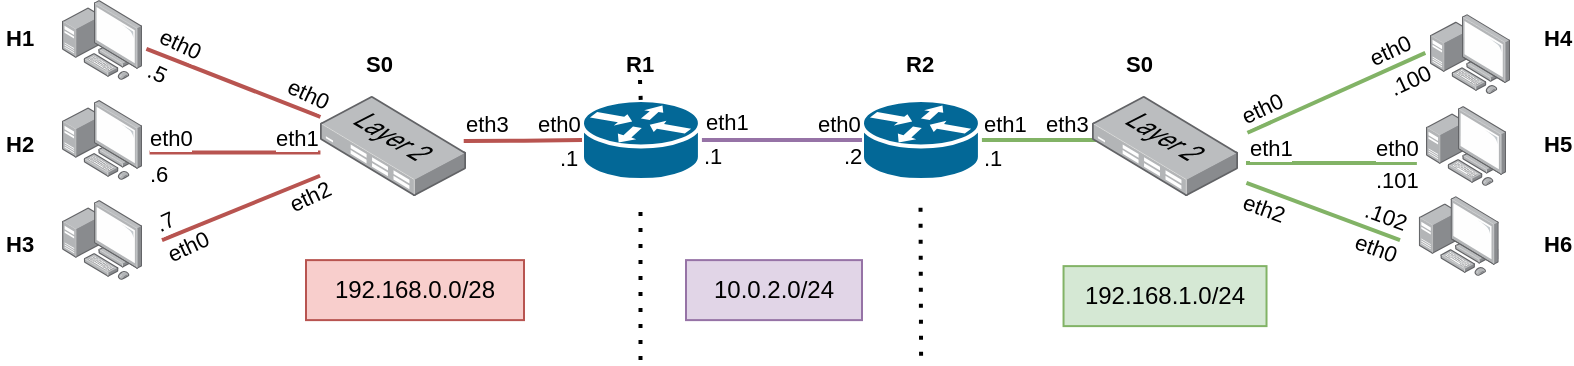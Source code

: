 <mxfile version="24.2.3" type="device">
  <diagram name="Page-1" id="A1CM_3t9hdH3dECePg_6">
    <mxGraphModel dx="801" dy="661" grid="1" gridSize="10" guides="1" tooltips="1" connect="1" arrows="1" fold="1" page="1" pageScale="1" pageWidth="850" pageHeight="1100" math="0" shadow="0">
      <root>
        <mxCell id="0" />
        <mxCell id="1" parent="0" />
        <mxCell id="96aV62wzJsLJVUjWpJuw-19" style="edgeStyle=orthogonalEdgeStyle;rounded=0;orthogonalLoop=1;jettySize=auto;html=1;endArrow=none;endFill=0;strokeWidth=2;fillColor=#d5e8d4;strokeColor=#82b366;" edge="1" parent="1" source="96aV62wzJsLJVUjWpJuw-12">
          <mxGeometry relative="1" as="geometry">
            <mxPoint x="641" y="100.06" as="targetPoint" />
          </mxGeometry>
        </mxCell>
        <mxCell id="96aV62wzJsLJVUjWpJuw-12" value="" style="shape=mxgraph.cisco.routers.router;html=1;pointerEvents=1;dashed=0;fillColor=#036897;strokeColor=#ffffff;strokeWidth=2;verticalLabelPosition=bottom;verticalAlign=top;align=center;outlineConnect=0;" vertex="1" parent="1">
          <mxGeometry x="471" y="79.97" width="58.96" height="40.06" as="geometry" />
        </mxCell>
        <mxCell id="96aV62wzJsLJVUjWpJuw-18" value="" style="edgeStyle=orthogonalEdgeStyle;rounded=0;orthogonalLoop=1;jettySize=auto;html=1;endArrow=none;endFill=0;strokeWidth=2;fillColor=#e1d5e7;strokeColor=#9673a6;" edge="1" parent="1" source="96aV62wzJsLJVUjWpJuw-15" target="96aV62wzJsLJVUjWpJuw-12">
          <mxGeometry relative="1" as="geometry" />
        </mxCell>
        <mxCell id="96aV62wzJsLJVUjWpJuw-15" value="" style="shape=mxgraph.cisco.routers.router;html=1;pointerEvents=1;dashed=0;fillColor=#036897;strokeColor=#ffffff;strokeWidth=2;verticalLabelPosition=bottom;verticalAlign=top;align=center;outlineConnect=0;" vertex="1" parent="1">
          <mxGeometry x="331" y="79.97" width="58.96" height="40.06" as="geometry" />
        </mxCell>
        <mxCell id="96aV62wzJsLJVUjWpJuw-20" style="edgeStyle=orthogonalEdgeStyle;rounded=0;orthogonalLoop=1;jettySize=auto;html=1;endArrow=none;endFill=0;strokeWidth=2;exitX=0.984;exitY=0.449;exitDx=0;exitDy=0;exitPerimeter=0;fillColor=#f8cecc;strokeColor=#b85450;" edge="1" parent="1" source="96aV62wzJsLJVUjWpJuw-17" target="96aV62wzJsLJVUjWpJuw-15">
          <mxGeometry relative="1" as="geometry">
            <mxPoint x="281" y="100.06" as="sourcePoint" />
          </mxGeometry>
        </mxCell>
        <mxCell id="96aV62wzJsLJVUjWpJuw-17" value="" style="image;points=[];aspect=fixed;html=1;align=center;shadow=0;dashed=0;image=img/lib/allied_telesis/switch/Switch_24_port_L2.svg;" vertex="1" parent="1">
          <mxGeometry x="200" y="77.97" width="73.03" height="50.06" as="geometry" />
        </mxCell>
        <mxCell id="96aV62wzJsLJVUjWpJuw-21" value="" style="image;points=[];aspect=fixed;html=1;align=center;shadow=0;dashed=0;image=img/lib/allied_telesis/computer_and_terminals/Personal_Computer_with_Server.svg;" vertex="1" parent="1">
          <mxGeometry x="71" y="30.0" width="40" height="40" as="geometry" />
        </mxCell>
        <mxCell id="96aV62wzJsLJVUjWpJuw-22" value="" style="image;points=[];aspect=fixed;html=1;align=center;shadow=0;dashed=0;image=img/lib/allied_telesis/computer_and_terminals/Personal_Computer_with_Server.svg;" vertex="1" parent="1">
          <mxGeometry x="71" y="79.94" width="40.06" height="40.06" as="geometry" />
        </mxCell>
        <mxCell id="96aV62wzJsLJVUjWpJuw-23" value="" style="image;points=[];aspect=fixed;html=1;align=center;shadow=0;dashed=0;image=img/lib/allied_telesis/computer_and_terminals/Personal_Computer_with_Server.svg;" vertex="1" parent="1">
          <mxGeometry x="71.06" y="130.0" width="40" height="40" as="geometry" />
        </mxCell>
        <mxCell id="96aV62wzJsLJVUjWpJuw-27" value="" style="image;points=[];aspect=fixed;html=1;align=center;shadow=0;dashed=0;image=img/lib/allied_telesis/switch/Switch_24_port_L2.svg;" vertex="1" parent="1">
          <mxGeometry x="586" y="77.97" width="73.03" height="50.06" as="geometry" />
        </mxCell>
        <mxCell id="96aV62wzJsLJVUjWpJuw-28" value="" style="image;points=[];aspect=fixed;html=1;align=center;shadow=0;dashed=0;image=img/lib/allied_telesis/computer_and_terminals/Personal_Computer_with_Server.svg;" vertex="1" parent="1">
          <mxGeometry x="755" y="37.06" width="40" height="40" as="geometry" />
        </mxCell>
        <mxCell id="96aV62wzJsLJVUjWpJuw-30" value="" style="image;points=[];aspect=fixed;html=1;align=center;shadow=0;dashed=0;image=img/lib/allied_telesis/computer_and_terminals/Personal_Computer_with_Server.svg;" vertex="1" parent="1">
          <mxGeometry x="753" y="82.97" width="40.06" height="40.06" as="geometry" />
        </mxCell>
        <mxCell id="96aV62wzJsLJVUjWpJuw-31" value="" style="image;points=[];aspect=fixed;html=1;align=center;shadow=0;dashed=0;image=img/lib/allied_telesis/computer_and_terminals/Personal_Computer_with_Server.svg;" vertex="1" parent="1">
          <mxGeometry x="749.38" y="128.03" width="40" height="40" as="geometry" />
        </mxCell>
        <mxCell id="96aV62wzJsLJVUjWpJuw-40" value="" style="endArrow=none;html=1;rounded=0;exitX=1.055;exitY=0.611;exitDx=0;exitDy=0;exitPerimeter=0;entryX=0.003;entryY=0.21;entryDx=0;entryDy=0;entryPerimeter=0;endFill=0;strokeWidth=2;fillColor=#f8cecc;strokeColor=#b85450;" edge="1" parent="1" source="96aV62wzJsLJVUjWpJuw-21" target="96aV62wzJsLJVUjWpJuw-17">
          <mxGeometry relative="1" as="geometry">
            <mxPoint x="161" y="170.06" as="sourcePoint" />
            <mxPoint x="321" y="170.06" as="targetPoint" />
          </mxGeometry>
        </mxCell>
        <mxCell id="96aV62wzJsLJVUjWpJuw-43" value="" style="endArrow=none;html=1;rounded=0;exitX=1.093;exitY=0.731;exitDx=0;exitDy=0;exitPerimeter=0;entryX=0.003;entryY=0.625;entryDx=0;entryDy=0;entryPerimeter=0;endFill=0;strokeWidth=2;fillColor=#f8cecc;strokeColor=#b85450;" edge="1" parent="1">
          <mxGeometry relative="1" as="geometry">
            <mxPoint x="114.786" y="106.224" as="sourcePoint" />
            <mxPoint x="200.219" y="106.258" as="targetPoint" />
          </mxGeometry>
        </mxCell>
        <mxCell id="96aV62wzJsLJVUjWpJuw-46" value="eth1" style="edgeLabel;resizable=0;html=1;;align=left;verticalAlign=bottom;" connectable="0" vertex="1" parent="1">
          <mxGeometry x="390.996" y="99.974" as="geometry" />
        </mxCell>
        <mxCell id="96aV62wzJsLJVUjWpJuw-47" value="eth0" style="edgeLabel;resizable=0;html=1;;align=left;verticalAlign=bottom;" connectable="0" vertex="1" parent="1">
          <mxGeometry x="446.996" y="100.004" as="geometry" />
        </mxCell>
        <mxCell id="96aV62wzJsLJVUjWpJuw-48" value="eth1" style="edgeLabel;resizable=0;html=1;;align=left;verticalAlign=bottom;" connectable="0" vertex="1" parent="1">
          <mxGeometry x="529.956" y="100.974" as="geometry" />
        </mxCell>
        <mxCell id="96aV62wzJsLJVUjWpJuw-49" value="eth0" style="edgeLabel;resizable=0;html=1;;align=left;verticalAlign=bottom;" connectable="0" vertex="1" parent="1">
          <mxGeometry x="306.996" y="100.974" as="geometry" />
        </mxCell>
        <mxCell id="96aV62wzJsLJVUjWpJuw-50" value="eth3" style="edgeLabel;resizable=0;html=1;;align=left;verticalAlign=bottom;" connectable="0" vertex="1" parent="1">
          <mxGeometry x="270.996" y="100.974" as="geometry" />
        </mxCell>
        <mxCell id="96aV62wzJsLJVUjWpJuw-51" value="eth3" style="edgeLabel;resizable=0;html=1;;align=left;verticalAlign=bottom;" connectable="0" vertex="1" parent="1">
          <mxGeometry x="560.996" y="100.974" as="geometry" />
        </mxCell>
        <mxCell id="96aV62wzJsLJVUjWpJuw-52" value="&lt;b&gt;R1&lt;/b&gt;" style="edgeLabel;resizable=0;html=1;;align=left;verticalAlign=bottom;" connectable="0" vertex="1" parent="1">
          <mxGeometry x="350.996" y="70.004" as="geometry" />
        </mxCell>
        <mxCell id="96aV62wzJsLJVUjWpJuw-54" value="&lt;b&gt;R2&lt;/b&gt;" style="edgeLabel;resizable=0;html=1;;align=left;verticalAlign=bottom;" connectable="0" vertex="1" parent="1">
          <mxGeometry x="490.996" y="70.004" as="geometry" />
        </mxCell>
        <mxCell id="96aV62wzJsLJVUjWpJuw-55" value="&lt;b&gt;S0&lt;/b&gt;" style="edgeLabel;resizable=0;html=1;;align=left;verticalAlign=bottom;" connectable="0" vertex="1" parent="1">
          <mxGeometry x="220.996" y="70.004" as="geometry" />
        </mxCell>
        <mxCell id="96aV62wzJsLJVUjWpJuw-56" value="&lt;b&gt;S0&lt;/b&gt;" style="edgeLabel;resizable=0;html=1;;align=left;verticalAlign=bottom;" connectable="0" vertex="1" parent="1">
          <mxGeometry x="600.996" y="70.004" as="geometry" />
        </mxCell>
        <mxCell id="96aV62wzJsLJVUjWpJuw-57" value="" style="endArrow=none;html=1;rounded=0;endFill=0;strokeWidth=2;fillColor=#f8cecc;strokeColor=#b85450;" edge="1" parent="1" target="96aV62wzJsLJVUjWpJuw-17">
          <mxGeometry relative="1" as="geometry">
            <mxPoint x="121" y="150.06" as="sourcePoint" />
            <mxPoint x="206" y="160.06" as="targetPoint" />
          </mxGeometry>
        </mxCell>
        <mxCell id="96aV62wzJsLJVUjWpJuw-60" value="eth0" style="edgeLabel;resizable=0;html=1;;align=left;verticalAlign=bottom;rotation=25;" connectable="0" vertex="1" parent="1">
          <mxGeometry x="181" y="85.94" as="geometry">
            <mxPoint x="-4" y="-5" as="offset" />
          </mxGeometry>
        </mxCell>
        <mxCell id="96aV62wzJsLJVUjWpJuw-61" value="eth0" style="edgeLabel;resizable=0;html=1;;align=left;verticalAlign=bottom;rotation=25;" connectable="0" vertex="1" parent="1">
          <mxGeometry x="117" y="61.06" as="geometry">
            <mxPoint x="-4" y="-5" as="offset" />
          </mxGeometry>
        </mxCell>
        <mxCell id="96aV62wzJsLJVUjWpJuw-62" value="&lt;b&gt;H1&lt;/b&gt;" style="edgeLabel;resizable=0;html=1;;align=left;verticalAlign=bottom;" connectable="0" vertex="1" parent="1">
          <mxGeometry x="40.996" y="57.064" as="geometry" />
        </mxCell>
        <mxCell id="96aV62wzJsLJVUjWpJuw-63" value="&lt;b&gt;H2&lt;/b&gt;" style="edgeLabel;resizable=0;html=1;;align=left;verticalAlign=bottom;" connectable="0" vertex="1" parent="1">
          <mxGeometry x="40.996" y="110.064" as="geometry" />
        </mxCell>
        <mxCell id="96aV62wzJsLJVUjWpJuw-64" value="&lt;b&gt;H3&lt;/b&gt;" style="edgeLabel;resizable=0;html=1;;align=left;verticalAlign=bottom;" connectable="0" vertex="1" parent="1">
          <mxGeometry x="40.996" y="160.064" as="geometry" />
        </mxCell>
        <mxCell id="96aV62wzJsLJVUjWpJuw-65" value="eth1" style="edgeLabel;resizable=0;html=1;;align=left;verticalAlign=bottom;rotation=0;" connectable="0" vertex="1" parent="1">
          <mxGeometry x="180" y="112.06" as="geometry">
            <mxPoint x="-4" y="-5" as="offset" />
          </mxGeometry>
        </mxCell>
        <mxCell id="96aV62wzJsLJVUjWpJuw-66" value="eth0" style="edgeLabel;resizable=0;html=1;;align=left;verticalAlign=bottom;rotation=0;" connectable="0" vertex="1" parent="1">
          <mxGeometry x="117" y="112.06" as="geometry">
            <mxPoint x="-4" y="-5" as="offset" />
          </mxGeometry>
        </mxCell>
        <mxCell id="96aV62wzJsLJVUjWpJuw-67" value="eth2" style="edgeLabel;resizable=0;html=1;;align=left;verticalAlign=bottom;rotation=-25;" connectable="0" vertex="1" parent="1">
          <mxGeometry x="193" y="144.06" as="geometry">
            <mxPoint x="-4" y="-5" as="offset" />
          </mxGeometry>
        </mxCell>
        <mxCell id="96aV62wzJsLJVUjWpJuw-69" value="eth0" style="edgeLabel;resizable=0;html=1;;align=left;verticalAlign=bottom;rotation=-25;" connectable="0" vertex="1" parent="1">
          <mxGeometry x="132" y="169.06" as="geometry">
            <mxPoint x="-4" y="-5" as="offset" />
          </mxGeometry>
        </mxCell>
        <mxCell id="96aV62wzJsLJVUjWpJuw-70" value="" style="endArrow=none;html=1;rounded=0;endFill=0;strokeWidth=2;fillColor=#d5e8d4;strokeColor=#82b366;" edge="1" parent="1">
          <mxGeometry relative="1" as="geometry">
            <mxPoint x="663.73" y="96.38" as="sourcePoint" />
            <mxPoint x="752.67" y="56.44" as="targetPoint" />
          </mxGeometry>
        </mxCell>
        <mxCell id="96aV62wzJsLJVUjWpJuw-85" value="" style="endArrow=none;html=1;rounded=0;exitX=1.093;exitY=0.731;exitDx=0;exitDy=0;exitPerimeter=0;entryX=0.003;entryY=0.625;entryDx=0;entryDy=0;entryPerimeter=0;endFill=0;strokeWidth=2;fillColor=#d5e8d4;strokeColor=#82b366;" edge="1" parent="1">
          <mxGeometry relative="1" as="geometry">
            <mxPoint x="662.996" y="111.444" as="sourcePoint" />
            <mxPoint x="748.429" y="111.478" as="targetPoint" />
          </mxGeometry>
        </mxCell>
        <mxCell id="96aV62wzJsLJVUjWpJuw-86" value="" style="endArrow=none;html=1;rounded=0;endFill=0;strokeWidth=2;fillColor=#d5e8d4;strokeColor=#82b366;" edge="1" parent="1">
          <mxGeometry relative="1" as="geometry">
            <mxPoint x="663.21" y="121.44" as="sourcePoint" />
            <mxPoint x="740" y="150.06" as="targetPoint" />
          </mxGeometry>
        </mxCell>
        <mxCell id="96aV62wzJsLJVUjWpJuw-87" value="eth0" style="edgeLabel;resizable=0;html=1;;align=left;verticalAlign=bottom;rotation=-25;" connectable="0" vertex="1" parent="1">
          <mxGeometry x="669" y="99.97" as="geometry">
            <mxPoint x="-4" y="-5" as="offset" />
          </mxGeometry>
        </mxCell>
        <mxCell id="96aV62wzJsLJVUjWpJuw-88" value="eth0" style="edgeLabel;resizable=0;html=1;;align=left;verticalAlign=bottom;rotation=-25;" connectable="0" vertex="1" parent="1">
          <mxGeometry x="733" y="71.0" as="geometry">
            <mxPoint x="-4" y="-5" as="offset" />
          </mxGeometry>
        </mxCell>
        <mxCell id="96aV62wzJsLJVUjWpJuw-89" value="&lt;b&gt;H4&lt;/b&gt;" style="edgeLabel;resizable=0;html=1;;align=left;verticalAlign=bottom;" connectable="0" vertex="1" parent="1">
          <mxGeometry x="809.996" y="57.064" as="geometry" />
        </mxCell>
        <mxCell id="96aV62wzJsLJVUjWpJuw-90" value="&lt;b&gt;H5&lt;/b&gt;" style="edgeLabel;resizable=0;html=1;;align=left;verticalAlign=bottom;" connectable="0" vertex="1" parent="1">
          <mxGeometry x="809.996" y="110.064" as="geometry" />
        </mxCell>
        <mxCell id="96aV62wzJsLJVUjWpJuw-91" value="&lt;b&gt;H6&lt;/b&gt;" style="edgeLabel;resizable=0;html=1;;align=left;verticalAlign=bottom;" connectable="0" vertex="1" parent="1">
          <mxGeometry x="809.996" y="160.064" as="geometry" />
        </mxCell>
        <mxCell id="96aV62wzJsLJVUjWpJuw-92" value="eth0" style="edgeLabel;resizable=0;html=1;;align=left;verticalAlign=bottom;rotation=0;" connectable="0" vertex="1" parent="1">
          <mxGeometry x="730" y="117.06" as="geometry">
            <mxPoint x="-4" y="-5" as="offset" />
          </mxGeometry>
        </mxCell>
        <mxCell id="96aV62wzJsLJVUjWpJuw-93" value="eth1" style="edgeLabel;resizable=0;html=1;;align=left;verticalAlign=bottom;rotation=0;" connectable="0" vertex="1" parent="1">
          <mxGeometry x="667" y="117.06" as="geometry">
            <mxPoint x="-4" y="-5" as="offset" />
          </mxGeometry>
        </mxCell>
        <mxCell id="96aV62wzJsLJVUjWpJuw-96" value="eth0" style="edgeLabel;resizable=0;html=1;;align=left;verticalAlign=bottom;rotation=20;" connectable="0" vertex="1" parent="1">
          <mxGeometry x="715.38" y="164.06" as="geometry">
            <mxPoint x="-4" y="-5" as="offset" />
          </mxGeometry>
        </mxCell>
        <mxCell id="96aV62wzJsLJVUjWpJuw-97" value="192.168.0.0/28" style="text;html=1;align=center;verticalAlign=middle;whiteSpace=wrap;rounded=0;fillColor=#f8cecc;strokeColor=#b85450;" vertex="1" parent="1">
          <mxGeometry x="193" y="160.06" width="109" height="30" as="geometry" />
        </mxCell>
        <mxCell id="96aV62wzJsLJVUjWpJuw-98" value="192.168.1.0/24" style="text;html=1;align=center;verticalAlign=middle;whiteSpace=wrap;rounded=0;fillColor=#d5e8d4;strokeColor=#82b366;" vertex="1" parent="1">
          <mxGeometry x="571.77" y="163.06" width="101.49" height="30" as="geometry" />
        </mxCell>
        <mxCell id="96aV62wzJsLJVUjWpJuw-99" value="10.0.2.0/24" style="text;html=1;align=center;verticalAlign=middle;whiteSpace=wrap;rounded=0;fillColor=#e1d5e7;strokeColor=#9673a6;" vertex="1" parent="1">
          <mxGeometry x="383" y="160.06" width="88" height="30" as="geometry" />
        </mxCell>
        <mxCell id="96aV62wzJsLJVUjWpJuw-104" value="" style="endArrow=none;dashed=1;html=1;dashPattern=1 3;strokeWidth=2;rounded=0;" edge="1" parent="1">
          <mxGeometry width="50" height="50" relative="1" as="geometry">
            <mxPoint x="360.35" y="79.97" as="sourcePoint" />
            <mxPoint x="360" y="70" as="targetPoint" />
          </mxGeometry>
        </mxCell>
        <mxCell id="96aV62wzJsLJVUjWpJuw-106" value="" style="endArrow=none;dashed=1;html=1;dashPattern=1 3;strokeWidth=2;rounded=0;" edge="1" parent="1">
          <mxGeometry width="50" height="50" relative="1" as="geometry">
            <mxPoint x="360.25" y="210" as="sourcePoint" />
            <mxPoint x="360.25" y="130" as="targetPoint" />
          </mxGeometry>
        </mxCell>
        <mxCell id="96aV62wzJsLJVUjWpJuw-107" value="" style="endArrow=none;dashed=1;html=1;dashPattern=1 3;strokeWidth=2;rounded=0;" edge="1" parent="1">
          <mxGeometry width="50" height="50" relative="1" as="geometry">
            <mxPoint x="500.54" y="207.84" as="sourcePoint" />
            <mxPoint x="500.25" y="130.29" as="targetPoint" />
          </mxGeometry>
        </mxCell>
        <mxCell id="96aV62wzJsLJVUjWpJuw-108" value=".6" style="edgeLabel;resizable=0;html=1;;align=left;verticalAlign=bottom;rotation=0;" connectable="0" vertex="1" parent="1">
          <mxGeometry x="117" y="130.0" as="geometry">
            <mxPoint x="-4" y="-5" as="offset" />
          </mxGeometry>
        </mxCell>
        <mxCell id="96aV62wzJsLJVUjWpJuw-109" value=".5" style="edgeLabel;resizable=0;html=1;;align=left;verticalAlign=bottom;rotation=25;" connectable="0" vertex="1" parent="1">
          <mxGeometry x="111" y="77.97" as="geometry">
            <mxPoint x="-4" y="-5" as="offset" />
          </mxGeometry>
        </mxCell>
        <mxCell id="96aV62wzJsLJVUjWpJuw-111" value=".7" style="edgeLabel;resizable=0;html=1;;align=left;verticalAlign=bottom;rotation=-25;" connectable="0" vertex="1" parent="1">
          <mxGeometry x="126" y="154.0" as="geometry">
            <mxPoint x="-4" y="-5" as="offset" />
          </mxGeometry>
        </mxCell>
        <mxCell id="96aV62wzJsLJVUjWpJuw-113" value=".1" style="edgeLabel;resizable=0;html=1;;align=left;verticalAlign=bottom;" connectable="0" vertex="1" parent="1">
          <mxGeometry x="317.996" y="117.064" as="geometry" />
        </mxCell>
        <mxCell id="96aV62wzJsLJVUjWpJuw-114" value=".1" style="edgeLabel;resizable=0;html=1;;align=left;verticalAlign=bottom;" connectable="0" vertex="1" parent="1">
          <mxGeometry x="389.996" y="116.064" as="geometry" />
        </mxCell>
        <mxCell id="96aV62wzJsLJVUjWpJuw-115" value=".2" style="edgeLabel;resizable=0;html=1;;align=left;verticalAlign=bottom;" connectable="0" vertex="1" parent="1">
          <mxGeometry x="459.996" y="116.064" as="geometry" />
        </mxCell>
        <mxCell id="96aV62wzJsLJVUjWpJuw-116" value=".1" style="edgeLabel;resizable=0;html=1;;align=left;verticalAlign=bottom;" connectable="0" vertex="1" parent="1">
          <mxGeometry x="529.956" y="117.064" as="geometry" />
        </mxCell>
        <mxCell id="96aV62wzJsLJVUjWpJuw-117" value=".100" style="edgeLabel;resizable=0;html=1;;align=left;verticalAlign=bottom;rotation=-25;" connectable="0" vertex="1" parent="1">
          <mxGeometry x="743" y="85.94" as="geometry">
            <mxPoint x="-4" y="-5" as="offset" />
          </mxGeometry>
        </mxCell>
        <mxCell id="96aV62wzJsLJVUjWpJuw-118" value=".101" style="edgeLabel;resizable=0;html=1;;align=left;verticalAlign=bottom;rotation=0;" connectable="0" vertex="1" parent="1">
          <mxGeometry x="730" y="133.0" as="geometry">
            <mxPoint x="-4" y="-5" as="offset" />
          </mxGeometry>
        </mxCell>
        <mxCell id="96aV62wzJsLJVUjWpJuw-119" value=".102" style="edgeLabel;resizable=0;html=1;;align=left;verticalAlign=bottom;rotation=20;" connectable="0" vertex="1" parent="1">
          <mxGeometry x="720" y="148.03" as="geometry">
            <mxPoint x="-4" y="-5" as="offset" />
          </mxGeometry>
        </mxCell>
        <mxCell id="96aV62wzJsLJVUjWpJuw-120" value="eth2" style="edgeLabel;resizable=0;html=1;;align=left;verticalAlign=bottom;rotation=20;" connectable="0" vertex="1" parent="1">
          <mxGeometry x="659.03" y="144.06" as="geometry">
            <mxPoint x="-4" y="-5" as="offset" />
          </mxGeometry>
        </mxCell>
      </root>
    </mxGraphModel>
  </diagram>
</mxfile>
